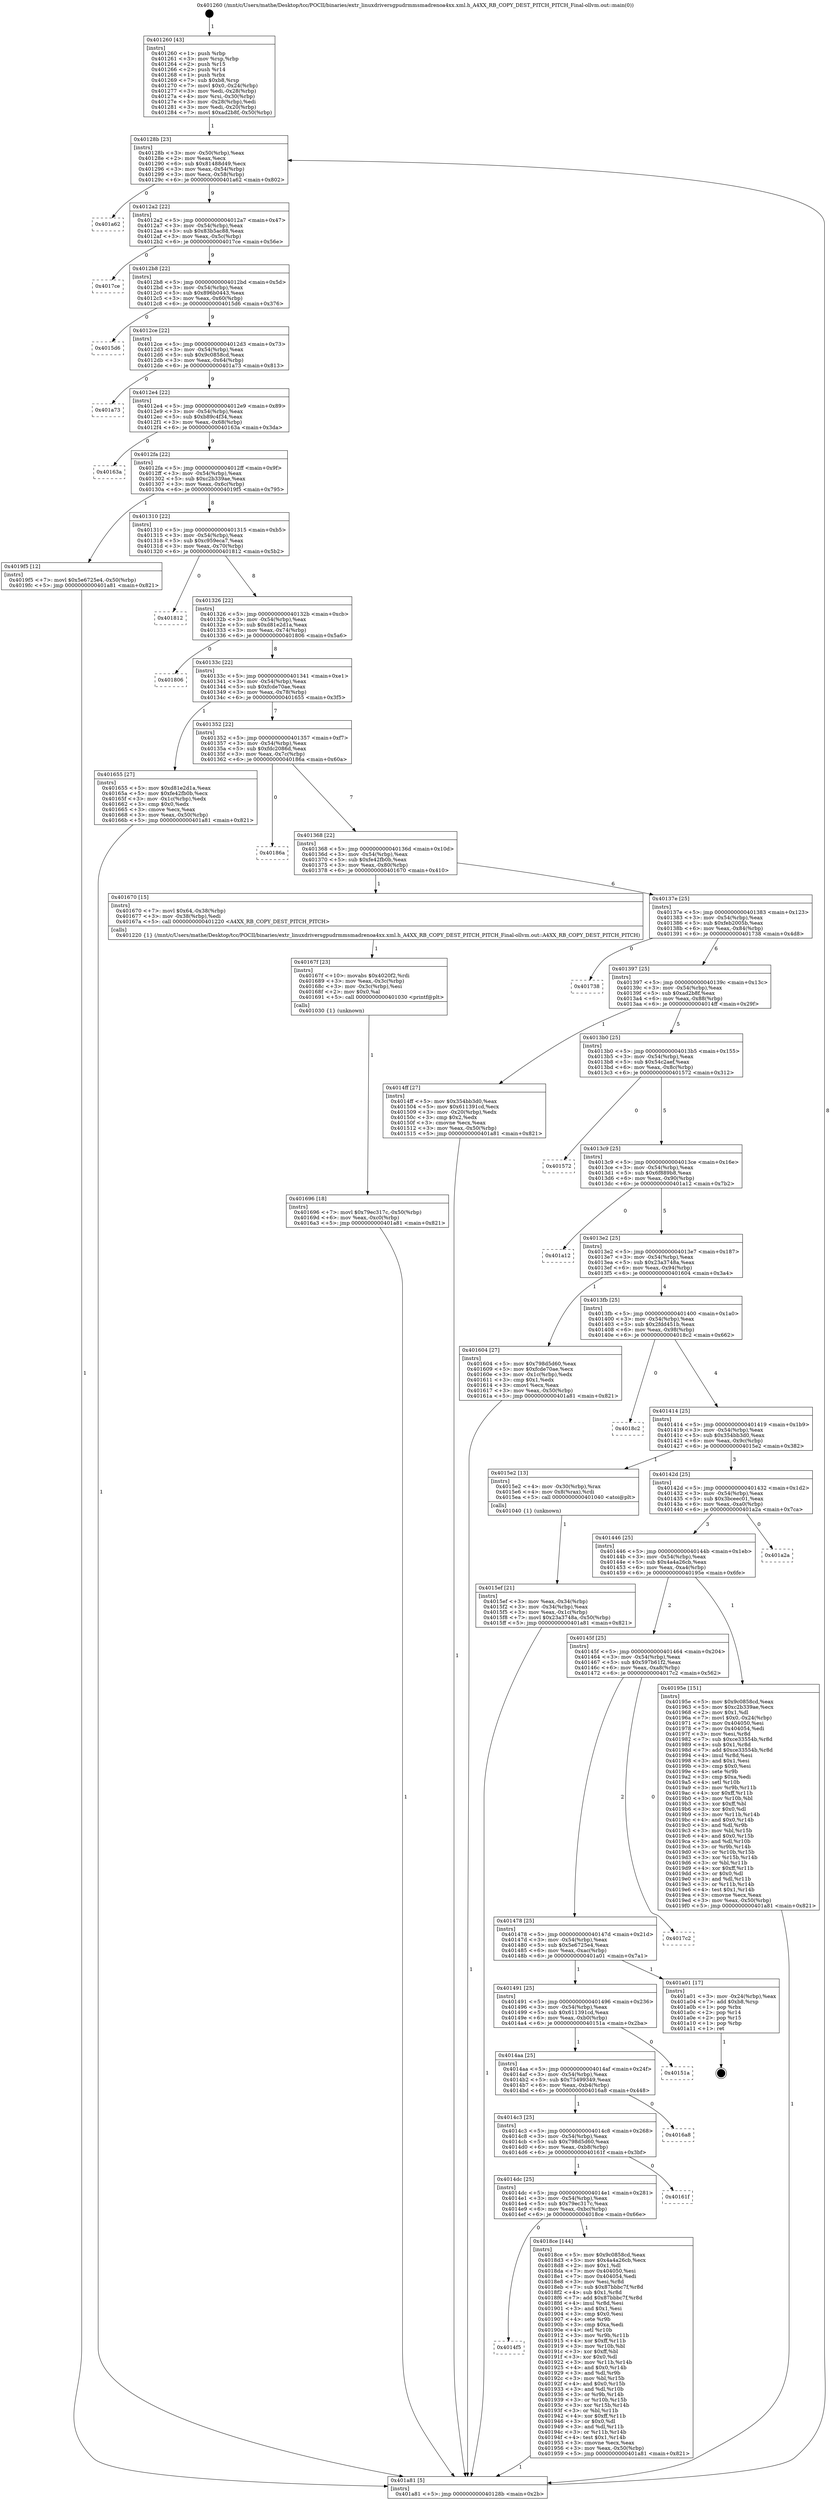 digraph "0x401260" {
  label = "0x401260 (/mnt/c/Users/mathe/Desktop/tcc/POCII/binaries/extr_linuxdriversgpudrmmsmadrenoa4xx.xml.h_A4XX_RB_COPY_DEST_PITCH_PITCH_Final-ollvm.out::main(0))"
  labelloc = "t"
  node[shape=record]

  Entry [label="",width=0.3,height=0.3,shape=circle,fillcolor=black,style=filled]
  "0x40128b" [label="{
     0x40128b [23]\l
     | [instrs]\l
     &nbsp;&nbsp;0x40128b \<+3\>: mov -0x50(%rbp),%eax\l
     &nbsp;&nbsp;0x40128e \<+2\>: mov %eax,%ecx\l
     &nbsp;&nbsp;0x401290 \<+6\>: sub $0x81488d49,%ecx\l
     &nbsp;&nbsp;0x401296 \<+3\>: mov %eax,-0x54(%rbp)\l
     &nbsp;&nbsp;0x401299 \<+3\>: mov %ecx,-0x58(%rbp)\l
     &nbsp;&nbsp;0x40129c \<+6\>: je 0000000000401a62 \<main+0x802\>\l
  }"]
  "0x401a62" [label="{
     0x401a62\l
  }", style=dashed]
  "0x4012a2" [label="{
     0x4012a2 [22]\l
     | [instrs]\l
     &nbsp;&nbsp;0x4012a2 \<+5\>: jmp 00000000004012a7 \<main+0x47\>\l
     &nbsp;&nbsp;0x4012a7 \<+3\>: mov -0x54(%rbp),%eax\l
     &nbsp;&nbsp;0x4012aa \<+5\>: sub $0x83b5ac88,%eax\l
     &nbsp;&nbsp;0x4012af \<+3\>: mov %eax,-0x5c(%rbp)\l
     &nbsp;&nbsp;0x4012b2 \<+6\>: je 00000000004017ce \<main+0x56e\>\l
  }"]
  Exit [label="",width=0.3,height=0.3,shape=circle,fillcolor=black,style=filled,peripheries=2]
  "0x4017ce" [label="{
     0x4017ce\l
  }", style=dashed]
  "0x4012b8" [label="{
     0x4012b8 [22]\l
     | [instrs]\l
     &nbsp;&nbsp;0x4012b8 \<+5\>: jmp 00000000004012bd \<main+0x5d\>\l
     &nbsp;&nbsp;0x4012bd \<+3\>: mov -0x54(%rbp),%eax\l
     &nbsp;&nbsp;0x4012c0 \<+5\>: sub $0x896b0443,%eax\l
     &nbsp;&nbsp;0x4012c5 \<+3\>: mov %eax,-0x60(%rbp)\l
     &nbsp;&nbsp;0x4012c8 \<+6\>: je 00000000004015d6 \<main+0x376\>\l
  }"]
  "0x4014f5" [label="{
     0x4014f5\l
  }", style=dashed]
  "0x4015d6" [label="{
     0x4015d6\l
  }", style=dashed]
  "0x4012ce" [label="{
     0x4012ce [22]\l
     | [instrs]\l
     &nbsp;&nbsp;0x4012ce \<+5\>: jmp 00000000004012d3 \<main+0x73\>\l
     &nbsp;&nbsp;0x4012d3 \<+3\>: mov -0x54(%rbp),%eax\l
     &nbsp;&nbsp;0x4012d6 \<+5\>: sub $0x9c0858cd,%eax\l
     &nbsp;&nbsp;0x4012db \<+3\>: mov %eax,-0x64(%rbp)\l
     &nbsp;&nbsp;0x4012de \<+6\>: je 0000000000401a73 \<main+0x813\>\l
  }"]
  "0x4018ce" [label="{
     0x4018ce [144]\l
     | [instrs]\l
     &nbsp;&nbsp;0x4018ce \<+5\>: mov $0x9c0858cd,%eax\l
     &nbsp;&nbsp;0x4018d3 \<+5\>: mov $0x4a4a26cb,%ecx\l
     &nbsp;&nbsp;0x4018d8 \<+2\>: mov $0x1,%dl\l
     &nbsp;&nbsp;0x4018da \<+7\>: mov 0x404050,%esi\l
     &nbsp;&nbsp;0x4018e1 \<+7\>: mov 0x404054,%edi\l
     &nbsp;&nbsp;0x4018e8 \<+3\>: mov %esi,%r8d\l
     &nbsp;&nbsp;0x4018eb \<+7\>: sub $0x87bbbc7f,%r8d\l
     &nbsp;&nbsp;0x4018f2 \<+4\>: sub $0x1,%r8d\l
     &nbsp;&nbsp;0x4018f6 \<+7\>: add $0x87bbbc7f,%r8d\l
     &nbsp;&nbsp;0x4018fd \<+4\>: imul %r8d,%esi\l
     &nbsp;&nbsp;0x401901 \<+3\>: and $0x1,%esi\l
     &nbsp;&nbsp;0x401904 \<+3\>: cmp $0x0,%esi\l
     &nbsp;&nbsp;0x401907 \<+4\>: sete %r9b\l
     &nbsp;&nbsp;0x40190b \<+3\>: cmp $0xa,%edi\l
     &nbsp;&nbsp;0x40190e \<+4\>: setl %r10b\l
     &nbsp;&nbsp;0x401912 \<+3\>: mov %r9b,%r11b\l
     &nbsp;&nbsp;0x401915 \<+4\>: xor $0xff,%r11b\l
     &nbsp;&nbsp;0x401919 \<+3\>: mov %r10b,%bl\l
     &nbsp;&nbsp;0x40191c \<+3\>: xor $0xff,%bl\l
     &nbsp;&nbsp;0x40191f \<+3\>: xor $0x0,%dl\l
     &nbsp;&nbsp;0x401922 \<+3\>: mov %r11b,%r14b\l
     &nbsp;&nbsp;0x401925 \<+4\>: and $0x0,%r14b\l
     &nbsp;&nbsp;0x401929 \<+3\>: and %dl,%r9b\l
     &nbsp;&nbsp;0x40192c \<+3\>: mov %bl,%r15b\l
     &nbsp;&nbsp;0x40192f \<+4\>: and $0x0,%r15b\l
     &nbsp;&nbsp;0x401933 \<+3\>: and %dl,%r10b\l
     &nbsp;&nbsp;0x401936 \<+3\>: or %r9b,%r14b\l
     &nbsp;&nbsp;0x401939 \<+3\>: or %r10b,%r15b\l
     &nbsp;&nbsp;0x40193c \<+3\>: xor %r15b,%r14b\l
     &nbsp;&nbsp;0x40193f \<+3\>: or %bl,%r11b\l
     &nbsp;&nbsp;0x401942 \<+4\>: xor $0xff,%r11b\l
     &nbsp;&nbsp;0x401946 \<+3\>: or $0x0,%dl\l
     &nbsp;&nbsp;0x401949 \<+3\>: and %dl,%r11b\l
     &nbsp;&nbsp;0x40194c \<+3\>: or %r11b,%r14b\l
     &nbsp;&nbsp;0x40194f \<+4\>: test $0x1,%r14b\l
     &nbsp;&nbsp;0x401953 \<+3\>: cmovne %ecx,%eax\l
     &nbsp;&nbsp;0x401956 \<+3\>: mov %eax,-0x50(%rbp)\l
     &nbsp;&nbsp;0x401959 \<+5\>: jmp 0000000000401a81 \<main+0x821\>\l
  }"]
  "0x401a73" [label="{
     0x401a73\l
  }", style=dashed]
  "0x4012e4" [label="{
     0x4012e4 [22]\l
     | [instrs]\l
     &nbsp;&nbsp;0x4012e4 \<+5\>: jmp 00000000004012e9 \<main+0x89\>\l
     &nbsp;&nbsp;0x4012e9 \<+3\>: mov -0x54(%rbp),%eax\l
     &nbsp;&nbsp;0x4012ec \<+5\>: sub $0xb89c4f34,%eax\l
     &nbsp;&nbsp;0x4012f1 \<+3\>: mov %eax,-0x68(%rbp)\l
     &nbsp;&nbsp;0x4012f4 \<+6\>: je 000000000040163a \<main+0x3da\>\l
  }"]
  "0x4014dc" [label="{
     0x4014dc [25]\l
     | [instrs]\l
     &nbsp;&nbsp;0x4014dc \<+5\>: jmp 00000000004014e1 \<main+0x281\>\l
     &nbsp;&nbsp;0x4014e1 \<+3\>: mov -0x54(%rbp),%eax\l
     &nbsp;&nbsp;0x4014e4 \<+5\>: sub $0x79ec317c,%eax\l
     &nbsp;&nbsp;0x4014e9 \<+6\>: mov %eax,-0xbc(%rbp)\l
     &nbsp;&nbsp;0x4014ef \<+6\>: je 00000000004018ce \<main+0x66e\>\l
  }"]
  "0x40163a" [label="{
     0x40163a\l
  }", style=dashed]
  "0x4012fa" [label="{
     0x4012fa [22]\l
     | [instrs]\l
     &nbsp;&nbsp;0x4012fa \<+5\>: jmp 00000000004012ff \<main+0x9f\>\l
     &nbsp;&nbsp;0x4012ff \<+3\>: mov -0x54(%rbp),%eax\l
     &nbsp;&nbsp;0x401302 \<+5\>: sub $0xc2b339ae,%eax\l
     &nbsp;&nbsp;0x401307 \<+3\>: mov %eax,-0x6c(%rbp)\l
     &nbsp;&nbsp;0x40130a \<+6\>: je 00000000004019f5 \<main+0x795\>\l
  }"]
  "0x40161f" [label="{
     0x40161f\l
  }", style=dashed]
  "0x4019f5" [label="{
     0x4019f5 [12]\l
     | [instrs]\l
     &nbsp;&nbsp;0x4019f5 \<+7\>: movl $0x5e6725e4,-0x50(%rbp)\l
     &nbsp;&nbsp;0x4019fc \<+5\>: jmp 0000000000401a81 \<main+0x821\>\l
  }"]
  "0x401310" [label="{
     0x401310 [22]\l
     | [instrs]\l
     &nbsp;&nbsp;0x401310 \<+5\>: jmp 0000000000401315 \<main+0xb5\>\l
     &nbsp;&nbsp;0x401315 \<+3\>: mov -0x54(%rbp),%eax\l
     &nbsp;&nbsp;0x401318 \<+5\>: sub $0xc959eca7,%eax\l
     &nbsp;&nbsp;0x40131d \<+3\>: mov %eax,-0x70(%rbp)\l
     &nbsp;&nbsp;0x401320 \<+6\>: je 0000000000401812 \<main+0x5b2\>\l
  }"]
  "0x4014c3" [label="{
     0x4014c3 [25]\l
     | [instrs]\l
     &nbsp;&nbsp;0x4014c3 \<+5\>: jmp 00000000004014c8 \<main+0x268\>\l
     &nbsp;&nbsp;0x4014c8 \<+3\>: mov -0x54(%rbp),%eax\l
     &nbsp;&nbsp;0x4014cb \<+5\>: sub $0x798d5d60,%eax\l
     &nbsp;&nbsp;0x4014d0 \<+6\>: mov %eax,-0xb8(%rbp)\l
     &nbsp;&nbsp;0x4014d6 \<+6\>: je 000000000040161f \<main+0x3bf\>\l
  }"]
  "0x401812" [label="{
     0x401812\l
  }", style=dashed]
  "0x401326" [label="{
     0x401326 [22]\l
     | [instrs]\l
     &nbsp;&nbsp;0x401326 \<+5\>: jmp 000000000040132b \<main+0xcb\>\l
     &nbsp;&nbsp;0x40132b \<+3\>: mov -0x54(%rbp),%eax\l
     &nbsp;&nbsp;0x40132e \<+5\>: sub $0xd81e2d1a,%eax\l
     &nbsp;&nbsp;0x401333 \<+3\>: mov %eax,-0x74(%rbp)\l
     &nbsp;&nbsp;0x401336 \<+6\>: je 0000000000401806 \<main+0x5a6\>\l
  }"]
  "0x4016a8" [label="{
     0x4016a8\l
  }", style=dashed]
  "0x401806" [label="{
     0x401806\l
  }", style=dashed]
  "0x40133c" [label="{
     0x40133c [22]\l
     | [instrs]\l
     &nbsp;&nbsp;0x40133c \<+5\>: jmp 0000000000401341 \<main+0xe1\>\l
     &nbsp;&nbsp;0x401341 \<+3\>: mov -0x54(%rbp),%eax\l
     &nbsp;&nbsp;0x401344 \<+5\>: sub $0xfcde70ae,%eax\l
     &nbsp;&nbsp;0x401349 \<+3\>: mov %eax,-0x78(%rbp)\l
     &nbsp;&nbsp;0x40134c \<+6\>: je 0000000000401655 \<main+0x3f5\>\l
  }"]
  "0x4014aa" [label="{
     0x4014aa [25]\l
     | [instrs]\l
     &nbsp;&nbsp;0x4014aa \<+5\>: jmp 00000000004014af \<main+0x24f\>\l
     &nbsp;&nbsp;0x4014af \<+3\>: mov -0x54(%rbp),%eax\l
     &nbsp;&nbsp;0x4014b2 \<+5\>: sub $0x75499349,%eax\l
     &nbsp;&nbsp;0x4014b7 \<+6\>: mov %eax,-0xb4(%rbp)\l
     &nbsp;&nbsp;0x4014bd \<+6\>: je 00000000004016a8 \<main+0x448\>\l
  }"]
  "0x401655" [label="{
     0x401655 [27]\l
     | [instrs]\l
     &nbsp;&nbsp;0x401655 \<+5\>: mov $0xd81e2d1a,%eax\l
     &nbsp;&nbsp;0x40165a \<+5\>: mov $0xfe42fb0b,%ecx\l
     &nbsp;&nbsp;0x40165f \<+3\>: mov -0x1c(%rbp),%edx\l
     &nbsp;&nbsp;0x401662 \<+3\>: cmp $0x0,%edx\l
     &nbsp;&nbsp;0x401665 \<+3\>: cmove %ecx,%eax\l
     &nbsp;&nbsp;0x401668 \<+3\>: mov %eax,-0x50(%rbp)\l
     &nbsp;&nbsp;0x40166b \<+5\>: jmp 0000000000401a81 \<main+0x821\>\l
  }"]
  "0x401352" [label="{
     0x401352 [22]\l
     | [instrs]\l
     &nbsp;&nbsp;0x401352 \<+5\>: jmp 0000000000401357 \<main+0xf7\>\l
     &nbsp;&nbsp;0x401357 \<+3\>: mov -0x54(%rbp),%eax\l
     &nbsp;&nbsp;0x40135a \<+5\>: sub $0xfdc2086d,%eax\l
     &nbsp;&nbsp;0x40135f \<+3\>: mov %eax,-0x7c(%rbp)\l
     &nbsp;&nbsp;0x401362 \<+6\>: je 000000000040186a \<main+0x60a\>\l
  }"]
  "0x40151a" [label="{
     0x40151a\l
  }", style=dashed]
  "0x40186a" [label="{
     0x40186a\l
  }", style=dashed]
  "0x401368" [label="{
     0x401368 [22]\l
     | [instrs]\l
     &nbsp;&nbsp;0x401368 \<+5\>: jmp 000000000040136d \<main+0x10d\>\l
     &nbsp;&nbsp;0x40136d \<+3\>: mov -0x54(%rbp),%eax\l
     &nbsp;&nbsp;0x401370 \<+5\>: sub $0xfe42fb0b,%eax\l
     &nbsp;&nbsp;0x401375 \<+3\>: mov %eax,-0x80(%rbp)\l
     &nbsp;&nbsp;0x401378 \<+6\>: je 0000000000401670 \<main+0x410\>\l
  }"]
  "0x401491" [label="{
     0x401491 [25]\l
     | [instrs]\l
     &nbsp;&nbsp;0x401491 \<+5\>: jmp 0000000000401496 \<main+0x236\>\l
     &nbsp;&nbsp;0x401496 \<+3\>: mov -0x54(%rbp),%eax\l
     &nbsp;&nbsp;0x401499 \<+5\>: sub $0x611391cd,%eax\l
     &nbsp;&nbsp;0x40149e \<+6\>: mov %eax,-0xb0(%rbp)\l
     &nbsp;&nbsp;0x4014a4 \<+6\>: je 000000000040151a \<main+0x2ba\>\l
  }"]
  "0x401670" [label="{
     0x401670 [15]\l
     | [instrs]\l
     &nbsp;&nbsp;0x401670 \<+7\>: movl $0x64,-0x38(%rbp)\l
     &nbsp;&nbsp;0x401677 \<+3\>: mov -0x38(%rbp),%edi\l
     &nbsp;&nbsp;0x40167a \<+5\>: call 0000000000401220 \<A4XX_RB_COPY_DEST_PITCH_PITCH\>\l
     | [calls]\l
     &nbsp;&nbsp;0x401220 \{1\} (/mnt/c/Users/mathe/Desktop/tcc/POCII/binaries/extr_linuxdriversgpudrmmsmadrenoa4xx.xml.h_A4XX_RB_COPY_DEST_PITCH_PITCH_Final-ollvm.out::A4XX_RB_COPY_DEST_PITCH_PITCH)\l
  }"]
  "0x40137e" [label="{
     0x40137e [25]\l
     | [instrs]\l
     &nbsp;&nbsp;0x40137e \<+5\>: jmp 0000000000401383 \<main+0x123\>\l
     &nbsp;&nbsp;0x401383 \<+3\>: mov -0x54(%rbp),%eax\l
     &nbsp;&nbsp;0x401386 \<+5\>: sub $0xfeb2005b,%eax\l
     &nbsp;&nbsp;0x40138b \<+6\>: mov %eax,-0x84(%rbp)\l
     &nbsp;&nbsp;0x401391 \<+6\>: je 0000000000401738 \<main+0x4d8\>\l
  }"]
  "0x401a01" [label="{
     0x401a01 [17]\l
     | [instrs]\l
     &nbsp;&nbsp;0x401a01 \<+3\>: mov -0x24(%rbp),%eax\l
     &nbsp;&nbsp;0x401a04 \<+7\>: add $0xb8,%rsp\l
     &nbsp;&nbsp;0x401a0b \<+1\>: pop %rbx\l
     &nbsp;&nbsp;0x401a0c \<+2\>: pop %r14\l
     &nbsp;&nbsp;0x401a0e \<+2\>: pop %r15\l
     &nbsp;&nbsp;0x401a10 \<+1\>: pop %rbp\l
     &nbsp;&nbsp;0x401a11 \<+1\>: ret\l
  }"]
  "0x401738" [label="{
     0x401738\l
  }", style=dashed]
  "0x401397" [label="{
     0x401397 [25]\l
     | [instrs]\l
     &nbsp;&nbsp;0x401397 \<+5\>: jmp 000000000040139c \<main+0x13c\>\l
     &nbsp;&nbsp;0x40139c \<+3\>: mov -0x54(%rbp),%eax\l
     &nbsp;&nbsp;0x40139f \<+5\>: sub $0xad2b8f,%eax\l
     &nbsp;&nbsp;0x4013a4 \<+6\>: mov %eax,-0x88(%rbp)\l
     &nbsp;&nbsp;0x4013aa \<+6\>: je 00000000004014ff \<main+0x29f\>\l
  }"]
  "0x401478" [label="{
     0x401478 [25]\l
     | [instrs]\l
     &nbsp;&nbsp;0x401478 \<+5\>: jmp 000000000040147d \<main+0x21d\>\l
     &nbsp;&nbsp;0x40147d \<+3\>: mov -0x54(%rbp),%eax\l
     &nbsp;&nbsp;0x401480 \<+5\>: sub $0x5e6725e4,%eax\l
     &nbsp;&nbsp;0x401485 \<+6\>: mov %eax,-0xac(%rbp)\l
     &nbsp;&nbsp;0x40148b \<+6\>: je 0000000000401a01 \<main+0x7a1\>\l
  }"]
  "0x4014ff" [label="{
     0x4014ff [27]\l
     | [instrs]\l
     &nbsp;&nbsp;0x4014ff \<+5\>: mov $0x354bb3d0,%eax\l
     &nbsp;&nbsp;0x401504 \<+5\>: mov $0x611391cd,%ecx\l
     &nbsp;&nbsp;0x401509 \<+3\>: mov -0x20(%rbp),%edx\l
     &nbsp;&nbsp;0x40150c \<+3\>: cmp $0x2,%edx\l
     &nbsp;&nbsp;0x40150f \<+3\>: cmovne %ecx,%eax\l
     &nbsp;&nbsp;0x401512 \<+3\>: mov %eax,-0x50(%rbp)\l
     &nbsp;&nbsp;0x401515 \<+5\>: jmp 0000000000401a81 \<main+0x821\>\l
  }"]
  "0x4013b0" [label="{
     0x4013b0 [25]\l
     | [instrs]\l
     &nbsp;&nbsp;0x4013b0 \<+5\>: jmp 00000000004013b5 \<main+0x155\>\l
     &nbsp;&nbsp;0x4013b5 \<+3\>: mov -0x54(%rbp),%eax\l
     &nbsp;&nbsp;0x4013b8 \<+5\>: sub $0x54c2aef,%eax\l
     &nbsp;&nbsp;0x4013bd \<+6\>: mov %eax,-0x8c(%rbp)\l
     &nbsp;&nbsp;0x4013c3 \<+6\>: je 0000000000401572 \<main+0x312\>\l
  }"]
  "0x401a81" [label="{
     0x401a81 [5]\l
     | [instrs]\l
     &nbsp;&nbsp;0x401a81 \<+5\>: jmp 000000000040128b \<main+0x2b\>\l
  }"]
  "0x401260" [label="{
     0x401260 [43]\l
     | [instrs]\l
     &nbsp;&nbsp;0x401260 \<+1\>: push %rbp\l
     &nbsp;&nbsp;0x401261 \<+3\>: mov %rsp,%rbp\l
     &nbsp;&nbsp;0x401264 \<+2\>: push %r15\l
     &nbsp;&nbsp;0x401266 \<+2\>: push %r14\l
     &nbsp;&nbsp;0x401268 \<+1\>: push %rbx\l
     &nbsp;&nbsp;0x401269 \<+7\>: sub $0xb8,%rsp\l
     &nbsp;&nbsp;0x401270 \<+7\>: movl $0x0,-0x24(%rbp)\l
     &nbsp;&nbsp;0x401277 \<+3\>: mov %edi,-0x28(%rbp)\l
     &nbsp;&nbsp;0x40127a \<+4\>: mov %rsi,-0x30(%rbp)\l
     &nbsp;&nbsp;0x40127e \<+3\>: mov -0x28(%rbp),%edi\l
     &nbsp;&nbsp;0x401281 \<+3\>: mov %edi,-0x20(%rbp)\l
     &nbsp;&nbsp;0x401284 \<+7\>: movl $0xad2b8f,-0x50(%rbp)\l
  }"]
  "0x4017c2" [label="{
     0x4017c2\l
  }", style=dashed]
  "0x401572" [label="{
     0x401572\l
  }", style=dashed]
  "0x4013c9" [label="{
     0x4013c9 [25]\l
     | [instrs]\l
     &nbsp;&nbsp;0x4013c9 \<+5\>: jmp 00000000004013ce \<main+0x16e\>\l
     &nbsp;&nbsp;0x4013ce \<+3\>: mov -0x54(%rbp),%eax\l
     &nbsp;&nbsp;0x4013d1 \<+5\>: sub $0x6f889b8,%eax\l
     &nbsp;&nbsp;0x4013d6 \<+6\>: mov %eax,-0x90(%rbp)\l
     &nbsp;&nbsp;0x4013dc \<+6\>: je 0000000000401a12 \<main+0x7b2\>\l
  }"]
  "0x40145f" [label="{
     0x40145f [25]\l
     | [instrs]\l
     &nbsp;&nbsp;0x40145f \<+5\>: jmp 0000000000401464 \<main+0x204\>\l
     &nbsp;&nbsp;0x401464 \<+3\>: mov -0x54(%rbp),%eax\l
     &nbsp;&nbsp;0x401467 \<+5\>: sub $0x597b61f2,%eax\l
     &nbsp;&nbsp;0x40146c \<+6\>: mov %eax,-0xa8(%rbp)\l
     &nbsp;&nbsp;0x401472 \<+6\>: je 00000000004017c2 \<main+0x562\>\l
  }"]
  "0x401a12" [label="{
     0x401a12\l
  }", style=dashed]
  "0x4013e2" [label="{
     0x4013e2 [25]\l
     | [instrs]\l
     &nbsp;&nbsp;0x4013e2 \<+5\>: jmp 00000000004013e7 \<main+0x187\>\l
     &nbsp;&nbsp;0x4013e7 \<+3\>: mov -0x54(%rbp),%eax\l
     &nbsp;&nbsp;0x4013ea \<+5\>: sub $0x23a3748a,%eax\l
     &nbsp;&nbsp;0x4013ef \<+6\>: mov %eax,-0x94(%rbp)\l
     &nbsp;&nbsp;0x4013f5 \<+6\>: je 0000000000401604 \<main+0x3a4\>\l
  }"]
  "0x40195e" [label="{
     0x40195e [151]\l
     | [instrs]\l
     &nbsp;&nbsp;0x40195e \<+5\>: mov $0x9c0858cd,%eax\l
     &nbsp;&nbsp;0x401963 \<+5\>: mov $0xc2b339ae,%ecx\l
     &nbsp;&nbsp;0x401968 \<+2\>: mov $0x1,%dl\l
     &nbsp;&nbsp;0x40196a \<+7\>: movl $0x0,-0x24(%rbp)\l
     &nbsp;&nbsp;0x401971 \<+7\>: mov 0x404050,%esi\l
     &nbsp;&nbsp;0x401978 \<+7\>: mov 0x404054,%edi\l
     &nbsp;&nbsp;0x40197f \<+3\>: mov %esi,%r8d\l
     &nbsp;&nbsp;0x401982 \<+7\>: sub $0xce33554b,%r8d\l
     &nbsp;&nbsp;0x401989 \<+4\>: sub $0x1,%r8d\l
     &nbsp;&nbsp;0x40198d \<+7\>: add $0xce33554b,%r8d\l
     &nbsp;&nbsp;0x401994 \<+4\>: imul %r8d,%esi\l
     &nbsp;&nbsp;0x401998 \<+3\>: and $0x1,%esi\l
     &nbsp;&nbsp;0x40199b \<+3\>: cmp $0x0,%esi\l
     &nbsp;&nbsp;0x40199e \<+4\>: sete %r9b\l
     &nbsp;&nbsp;0x4019a2 \<+3\>: cmp $0xa,%edi\l
     &nbsp;&nbsp;0x4019a5 \<+4\>: setl %r10b\l
     &nbsp;&nbsp;0x4019a9 \<+3\>: mov %r9b,%r11b\l
     &nbsp;&nbsp;0x4019ac \<+4\>: xor $0xff,%r11b\l
     &nbsp;&nbsp;0x4019b0 \<+3\>: mov %r10b,%bl\l
     &nbsp;&nbsp;0x4019b3 \<+3\>: xor $0xff,%bl\l
     &nbsp;&nbsp;0x4019b6 \<+3\>: xor $0x0,%dl\l
     &nbsp;&nbsp;0x4019b9 \<+3\>: mov %r11b,%r14b\l
     &nbsp;&nbsp;0x4019bc \<+4\>: and $0x0,%r14b\l
     &nbsp;&nbsp;0x4019c0 \<+3\>: and %dl,%r9b\l
     &nbsp;&nbsp;0x4019c3 \<+3\>: mov %bl,%r15b\l
     &nbsp;&nbsp;0x4019c6 \<+4\>: and $0x0,%r15b\l
     &nbsp;&nbsp;0x4019ca \<+3\>: and %dl,%r10b\l
     &nbsp;&nbsp;0x4019cd \<+3\>: or %r9b,%r14b\l
     &nbsp;&nbsp;0x4019d0 \<+3\>: or %r10b,%r15b\l
     &nbsp;&nbsp;0x4019d3 \<+3\>: xor %r15b,%r14b\l
     &nbsp;&nbsp;0x4019d6 \<+3\>: or %bl,%r11b\l
     &nbsp;&nbsp;0x4019d9 \<+4\>: xor $0xff,%r11b\l
     &nbsp;&nbsp;0x4019dd \<+3\>: or $0x0,%dl\l
     &nbsp;&nbsp;0x4019e0 \<+3\>: and %dl,%r11b\l
     &nbsp;&nbsp;0x4019e3 \<+3\>: or %r11b,%r14b\l
     &nbsp;&nbsp;0x4019e6 \<+4\>: test $0x1,%r14b\l
     &nbsp;&nbsp;0x4019ea \<+3\>: cmovne %ecx,%eax\l
     &nbsp;&nbsp;0x4019ed \<+3\>: mov %eax,-0x50(%rbp)\l
     &nbsp;&nbsp;0x4019f0 \<+5\>: jmp 0000000000401a81 \<main+0x821\>\l
  }"]
  "0x401604" [label="{
     0x401604 [27]\l
     | [instrs]\l
     &nbsp;&nbsp;0x401604 \<+5\>: mov $0x798d5d60,%eax\l
     &nbsp;&nbsp;0x401609 \<+5\>: mov $0xfcde70ae,%ecx\l
     &nbsp;&nbsp;0x40160e \<+3\>: mov -0x1c(%rbp),%edx\l
     &nbsp;&nbsp;0x401611 \<+3\>: cmp $0x1,%edx\l
     &nbsp;&nbsp;0x401614 \<+3\>: cmovl %ecx,%eax\l
     &nbsp;&nbsp;0x401617 \<+3\>: mov %eax,-0x50(%rbp)\l
     &nbsp;&nbsp;0x40161a \<+5\>: jmp 0000000000401a81 \<main+0x821\>\l
  }"]
  "0x4013fb" [label="{
     0x4013fb [25]\l
     | [instrs]\l
     &nbsp;&nbsp;0x4013fb \<+5\>: jmp 0000000000401400 \<main+0x1a0\>\l
     &nbsp;&nbsp;0x401400 \<+3\>: mov -0x54(%rbp),%eax\l
     &nbsp;&nbsp;0x401403 \<+5\>: sub $0x2fdd451b,%eax\l
     &nbsp;&nbsp;0x401408 \<+6\>: mov %eax,-0x98(%rbp)\l
     &nbsp;&nbsp;0x40140e \<+6\>: je 00000000004018c2 \<main+0x662\>\l
  }"]
  "0x401446" [label="{
     0x401446 [25]\l
     | [instrs]\l
     &nbsp;&nbsp;0x401446 \<+5\>: jmp 000000000040144b \<main+0x1eb\>\l
     &nbsp;&nbsp;0x40144b \<+3\>: mov -0x54(%rbp),%eax\l
     &nbsp;&nbsp;0x40144e \<+5\>: sub $0x4a4a26cb,%eax\l
     &nbsp;&nbsp;0x401453 \<+6\>: mov %eax,-0xa4(%rbp)\l
     &nbsp;&nbsp;0x401459 \<+6\>: je 000000000040195e \<main+0x6fe\>\l
  }"]
  "0x4018c2" [label="{
     0x4018c2\l
  }", style=dashed]
  "0x401414" [label="{
     0x401414 [25]\l
     | [instrs]\l
     &nbsp;&nbsp;0x401414 \<+5\>: jmp 0000000000401419 \<main+0x1b9\>\l
     &nbsp;&nbsp;0x401419 \<+3\>: mov -0x54(%rbp),%eax\l
     &nbsp;&nbsp;0x40141c \<+5\>: sub $0x354bb3d0,%eax\l
     &nbsp;&nbsp;0x401421 \<+6\>: mov %eax,-0x9c(%rbp)\l
     &nbsp;&nbsp;0x401427 \<+6\>: je 00000000004015e2 \<main+0x382\>\l
  }"]
  "0x401a2a" [label="{
     0x401a2a\l
  }", style=dashed]
  "0x4015e2" [label="{
     0x4015e2 [13]\l
     | [instrs]\l
     &nbsp;&nbsp;0x4015e2 \<+4\>: mov -0x30(%rbp),%rax\l
     &nbsp;&nbsp;0x4015e6 \<+4\>: mov 0x8(%rax),%rdi\l
     &nbsp;&nbsp;0x4015ea \<+5\>: call 0000000000401040 \<atoi@plt\>\l
     | [calls]\l
     &nbsp;&nbsp;0x401040 \{1\} (unknown)\l
  }"]
  "0x40142d" [label="{
     0x40142d [25]\l
     | [instrs]\l
     &nbsp;&nbsp;0x40142d \<+5\>: jmp 0000000000401432 \<main+0x1d2\>\l
     &nbsp;&nbsp;0x401432 \<+3\>: mov -0x54(%rbp),%eax\l
     &nbsp;&nbsp;0x401435 \<+5\>: sub $0x3bceec01,%eax\l
     &nbsp;&nbsp;0x40143a \<+6\>: mov %eax,-0xa0(%rbp)\l
     &nbsp;&nbsp;0x401440 \<+6\>: je 0000000000401a2a \<main+0x7ca\>\l
  }"]
  "0x4015ef" [label="{
     0x4015ef [21]\l
     | [instrs]\l
     &nbsp;&nbsp;0x4015ef \<+3\>: mov %eax,-0x34(%rbp)\l
     &nbsp;&nbsp;0x4015f2 \<+3\>: mov -0x34(%rbp),%eax\l
     &nbsp;&nbsp;0x4015f5 \<+3\>: mov %eax,-0x1c(%rbp)\l
     &nbsp;&nbsp;0x4015f8 \<+7\>: movl $0x23a3748a,-0x50(%rbp)\l
     &nbsp;&nbsp;0x4015ff \<+5\>: jmp 0000000000401a81 \<main+0x821\>\l
  }"]
  "0x40167f" [label="{
     0x40167f [23]\l
     | [instrs]\l
     &nbsp;&nbsp;0x40167f \<+10\>: movabs $0x4020f2,%rdi\l
     &nbsp;&nbsp;0x401689 \<+3\>: mov %eax,-0x3c(%rbp)\l
     &nbsp;&nbsp;0x40168c \<+3\>: mov -0x3c(%rbp),%esi\l
     &nbsp;&nbsp;0x40168f \<+2\>: mov $0x0,%al\l
     &nbsp;&nbsp;0x401691 \<+5\>: call 0000000000401030 \<printf@plt\>\l
     | [calls]\l
     &nbsp;&nbsp;0x401030 \{1\} (unknown)\l
  }"]
  "0x401696" [label="{
     0x401696 [18]\l
     | [instrs]\l
     &nbsp;&nbsp;0x401696 \<+7\>: movl $0x79ec317c,-0x50(%rbp)\l
     &nbsp;&nbsp;0x40169d \<+6\>: mov %eax,-0xc0(%rbp)\l
     &nbsp;&nbsp;0x4016a3 \<+5\>: jmp 0000000000401a81 \<main+0x821\>\l
  }"]
  Entry -> "0x401260" [label=" 1"]
  "0x40128b" -> "0x401a62" [label=" 0"]
  "0x40128b" -> "0x4012a2" [label=" 9"]
  "0x401a01" -> Exit [label=" 1"]
  "0x4012a2" -> "0x4017ce" [label=" 0"]
  "0x4012a2" -> "0x4012b8" [label=" 9"]
  "0x4019f5" -> "0x401a81" [label=" 1"]
  "0x4012b8" -> "0x4015d6" [label=" 0"]
  "0x4012b8" -> "0x4012ce" [label=" 9"]
  "0x40195e" -> "0x401a81" [label=" 1"]
  "0x4012ce" -> "0x401a73" [label=" 0"]
  "0x4012ce" -> "0x4012e4" [label=" 9"]
  "0x4018ce" -> "0x401a81" [label=" 1"]
  "0x4012e4" -> "0x40163a" [label=" 0"]
  "0x4012e4" -> "0x4012fa" [label=" 9"]
  "0x4014dc" -> "0x4018ce" [label=" 1"]
  "0x4012fa" -> "0x4019f5" [label=" 1"]
  "0x4012fa" -> "0x401310" [label=" 8"]
  "0x4014dc" -> "0x4014f5" [label=" 0"]
  "0x401310" -> "0x401812" [label=" 0"]
  "0x401310" -> "0x401326" [label=" 8"]
  "0x4014c3" -> "0x40161f" [label=" 0"]
  "0x401326" -> "0x401806" [label=" 0"]
  "0x401326" -> "0x40133c" [label=" 8"]
  "0x4014c3" -> "0x4014dc" [label=" 1"]
  "0x40133c" -> "0x401655" [label=" 1"]
  "0x40133c" -> "0x401352" [label=" 7"]
  "0x4014aa" -> "0x4016a8" [label=" 0"]
  "0x401352" -> "0x40186a" [label=" 0"]
  "0x401352" -> "0x401368" [label=" 7"]
  "0x4014aa" -> "0x4014c3" [label=" 1"]
  "0x401368" -> "0x401670" [label=" 1"]
  "0x401368" -> "0x40137e" [label=" 6"]
  "0x401491" -> "0x40151a" [label=" 0"]
  "0x40137e" -> "0x401738" [label=" 0"]
  "0x40137e" -> "0x401397" [label=" 6"]
  "0x401491" -> "0x4014aa" [label=" 1"]
  "0x401397" -> "0x4014ff" [label=" 1"]
  "0x401397" -> "0x4013b0" [label=" 5"]
  "0x4014ff" -> "0x401a81" [label=" 1"]
  "0x401260" -> "0x40128b" [label=" 1"]
  "0x401a81" -> "0x40128b" [label=" 8"]
  "0x401478" -> "0x401a01" [label=" 1"]
  "0x4013b0" -> "0x401572" [label=" 0"]
  "0x4013b0" -> "0x4013c9" [label=" 5"]
  "0x401478" -> "0x401491" [label=" 1"]
  "0x4013c9" -> "0x401a12" [label=" 0"]
  "0x4013c9" -> "0x4013e2" [label=" 5"]
  "0x40145f" -> "0x4017c2" [label=" 0"]
  "0x4013e2" -> "0x401604" [label=" 1"]
  "0x4013e2" -> "0x4013fb" [label=" 4"]
  "0x40145f" -> "0x401478" [label=" 2"]
  "0x4013fb" -> "0x4018c2" [label=" 0"]
  "0x4013fb" -> "0x401414" [label=" 4"]
  "0x401446" -> "0x40195e" [label=" 1"]
  "0x401414" -> "0x4015e2" [label=" 1"]
  "0x401414" -> "0x40142d" [label=" 3"]
  "0x4015e2" -> "0x4015ef" [label=" 1"]
  "0x4015ef" -> "0x401a81" [label=" 1"]
  "0x401604" -> "0x401a81" [label=" 1"]
  "0x401655" -> "0x401a81" [label=" 1"]
  "0x401670" -> "0x40167f" [label=" 1"]
  "0x40167f" -> "0x401696" [label=" 1"]
  "0x401696" -> "0x401a81" [label=" 1"]
  "0x401446" -> "0x40145f" [label=" 2"]
  "0x40142d" -> "0x401a2a" [label=" 0"]
  "0x40142d" -> "0x401446" [label=" 3"]
}
